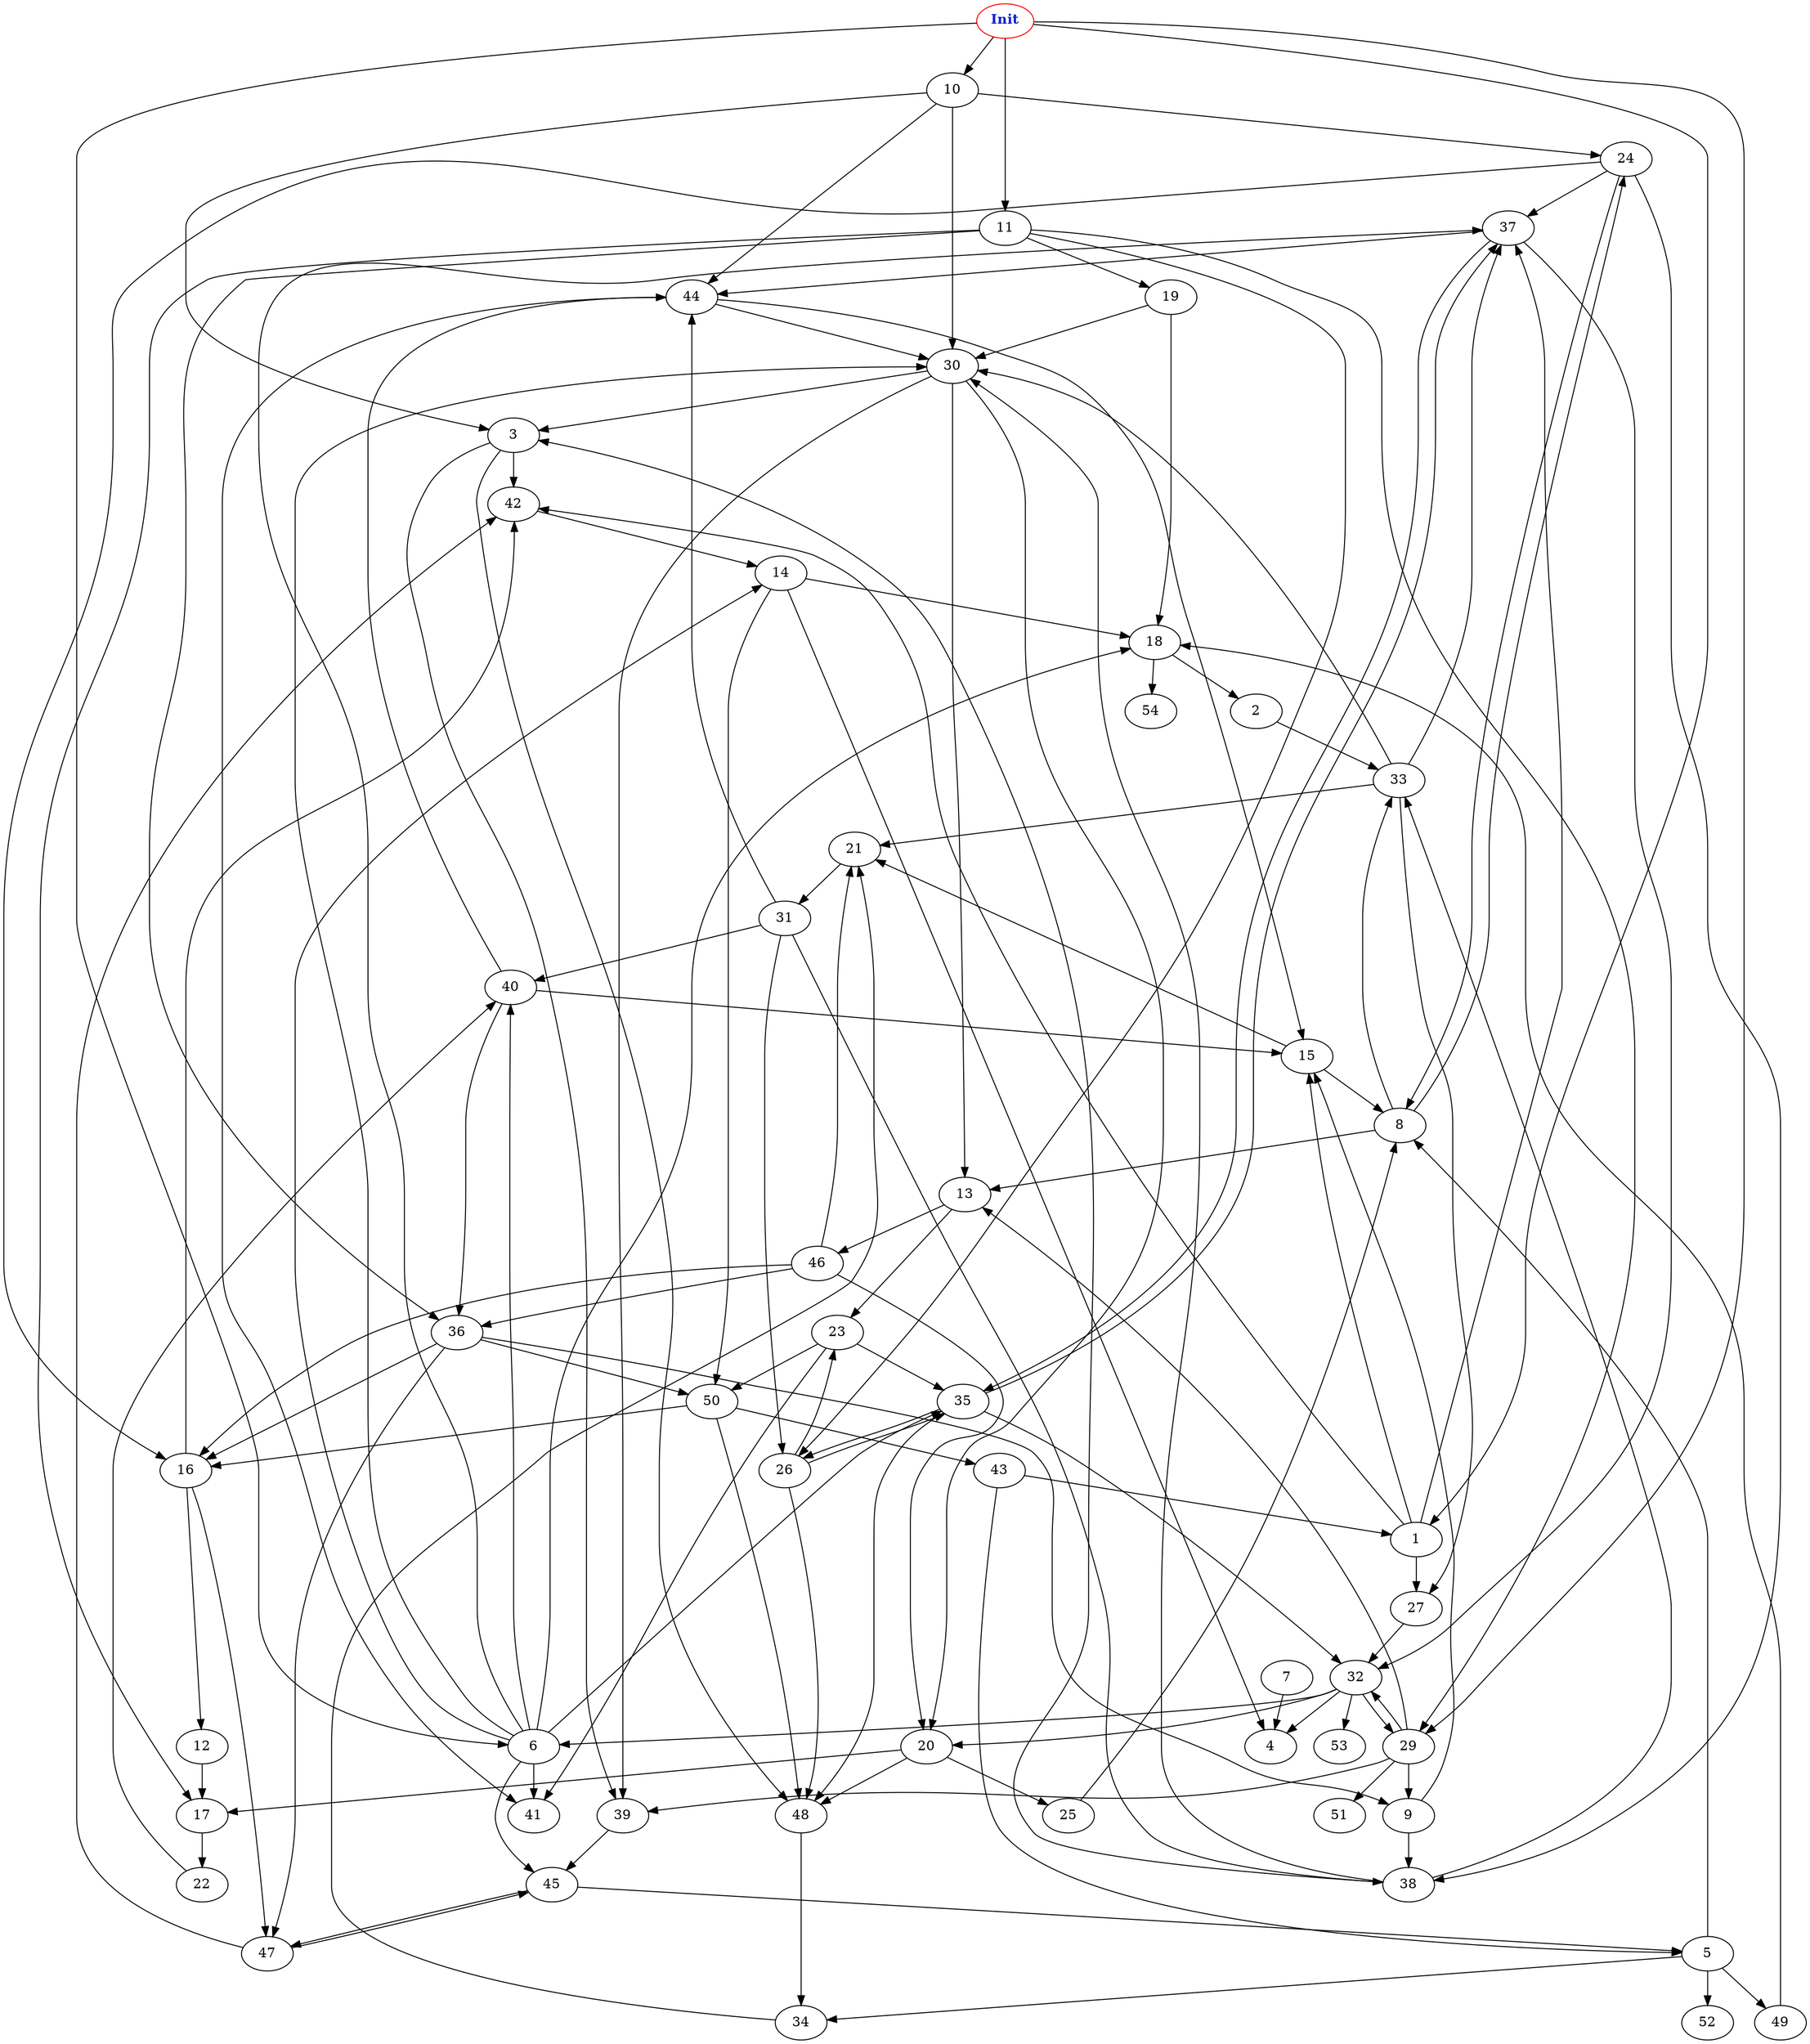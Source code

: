 digraph "Perturbed Net Graph with 54 nodes" {
edge ["class"="link-class"]
"0" ["color"="red","label"=<<b>Init</b>>,"fontcolor"="#1020d0"]
"0" -> "10" ["weight"="9.0"]
"0" -> "6" ["weight"="7.0"]
"0" -> "11" ["weight"="8.0"]
"0" -> "1" ["weight"="7.0"]
"0" -> "29" ["weight"="6.0"]
"10" -> "24" ["weight"="5.0"]
"10" -> "44" ["weight"="9.0"]
"10" -> "3" ["weight"="1.0"]
"10" -> "30" ["weight"="7.0"]
"6" -> "40" ["weight"="1.0"]
"6" -> "45" ["weight"="1.0"]
"6" -> "18" ["weight"="6.0"]
"6" -> "35" ["weight"="9.0"]
"6" -> "30" ["weight"="2.0"]
"6" -> "37" ["weight"="2.0"]
"6" -> "14" ["weight"="6.0"]
"6" -> "41" ["weight"="5.0"]
"11" -> "36" ["weight"="6.0"]
"11" -> "26" ["weight"="1.0"]
"11" -> "17" ["weight"="2.0"]
"11" -> "29" ["weight"="4.0"]
"11" -> "19" ["weight"="3.0"]
"1" -> "37" ["weight"="9.0"]
"1" -> "27" ["weight"="6.0"]
"1" -> "15" ["weight"="4.0"]
"1" -> "42" ["weight"="5.0"]
"29" -> "13" ["weight"="8.0"]
"29" -> "9" ["weight"="4.0"]
"29" -> "32" ["weight"="1.0"]
"29" -> "39" ["weight"="7.0"]
"29" -> "51" ["weight"="2.0"]
"5" -> "52" ["weight"="5.0"]
"5" -> "8" ["weight"="9.0"]
"5" -> "49" ["weight"="6.0"]
"5" -> "34" ["weight"="2.0"]
"8" -> "13" ["weight"="4.0"]
"8" -> "24" ["weight"="9.0"]
"8" -> "33" ["weight"="1.0"]
"49" -> "18" ["weight"="8.0"]
"34" -> "21" ["weight"="4.0"]
"24" -> "16" ["weight"="1.0"]
"24" -> "37" ["weight"="4.0"]
"24" -> "8" ["weight"="6.0"]
"24" -> "38" ["weight"="7.0"]
"44" -> "15" ["weight"="1.0"]
"44" -> "30" ["weight"="1.0"]
"44" -> "41" ["weight"="6.0"]
"3" -> "48" ["weight"="5.0"]
"3" -> "39" ["weight"="1.0"]
"3" -> "42" ["weight"="7.0"]
"48" -> "34" ["weight"="6.0"]
"39" -> "45" ["weight"="9.0"]
"42" -> "14" ["weight"="1.0"]
"30" -> "39" ["weight"="6.0"]
"30" -> "13" ["weight"="5.0"]
"30" -> "20" ["weight"="1.0"]
"30" -> "3" ["weight"="8.0"]
"37" -> "44" ["weight"="1.0"]
"37" -> "35" ["weight"="1.0"]
"37" -> "32" ["weight"="9.0"]
"27" -> "32" ["weight"="4.0"]
"15" -> "8" ["weight"="2.0"]
"15" -> "21" ["weight"="1.0"]
"40" -> "44" ["weight"="1.0"]
"40" -> "15" ["weight"="6.0"]
"40" -> "36" ["weight"="1.0"]
"45" -> "5" ["weight"="1.0"]
"45" -> "47" ["weight"="5.0"]
"18" -> "54" ["weight"="6.0"]
"18" -> "2" ["weight"="6.0"]
"35" -> "37" ["weight"="9.0"]
"35" -> "26" ["weight"="3.0"]
"35" -> "32" ["weight"="8.0"]
"35" -> "48" ["weight"="7.0"]
"14" -> "4" ["weight"="3.0"]
"14" -> "18" ["weight"="6.0"]
"14" -> "50" ["weight"="6.0"]
"2" -> "33" ["weight"="1.0"]
"33" -> "37" ["weight"="9.0"]
"33" -> "27" ["weight"="7.0"]
"33" -> "21" ["weight"="1.0"]
"33" -> "30" ["weight"="6.0"]
"13" -> "23" ["weight"="3.0"]
"13" -> "46" ["weight"="5.0"]
"50" -> "43" ["weight"="3.0"]
"50" -> "16" ["weight"="1.0"]
"50" -> "48" ["weight"="6.0"]
"16" -> "12" ["weight"="6.0"]
"16" -> "47" ["weight"="7.0"]
"16" -> "42" ["weight"="9.0"]
"12" -> "17" ["weight"="9.0"]
"17" -> "22" ["weight"="7.0"]
"47" -> "45" ["weight"="4.0"]
"47" -> "42" ["weight"="4.0"]
"38" -> "33" ["weight"="4.0"]
"38" -> "3" ["weight"="1.0"]
"38" -> "30" ["weight"="8.0"]
"26" -> "23" ["weight"="3.0"]
"26" -> "35" ["weight"="1.0"]
"26" -> "48" ["weight"="1.0"]
"23" -> "35" ["weight"="7.0"]
"23" -> "50" ["weight"="2.0"]
"23" -> "41" ["weight"="8.0"]
"32" -> "4" ["weight"="2.0"]
"32" -> "6" ["weight"="1.0"]
"32" -> "20" ["weight"="5.0"]
"32" -> "29" ["weight"="5.0"]
"32" -> "53" ["weight"="1.0"]
"20" -> "25" ["weight"="3.0"]
"20" -> "48" ["weight"="3.0"]
"20" -> "17" ["weight"="5.0"]
"25" -> "8" ["weight"="2.0"]
"22" -> "40" ["weight"="5.0"]
"46" -> "16" ["weight"="4.0"]
"46" -> "20" ["weight"="7.0"]
"46" -> "21" ["weight"="1.0"]
"46" -> "36" ["weight"="2.0"]
"9" -> "15" ["weight"="2.0"]
"9" -> "38" ["weight"="8.0"]
"21" -> "31" ["weight"="5.0"]
"31" -> "40" ["weight"="2.0"]
"31" -> "44" ["weight"="8.0"]
"31" -> "38" ["weight"="1.0"]
"31" -> "26" ["weight"="7.0"]
"36" -> "16" ["weight"="7.0"]
"36" -> "9" ["weight"="4.0"]
"36" -> "47" ["weight"="2.0"]
"36" -> "50" ["weight"="4.0"]
"7" -> "4" ["weight"="7.0"]
"43" -> "5" ["weight"="2.0"]
"43" -> "1" ["weight"="1.0"]
"19" -> "18" ["weight"="9.0"]
"19" -> "30" ["weight"="3.0"]
}
